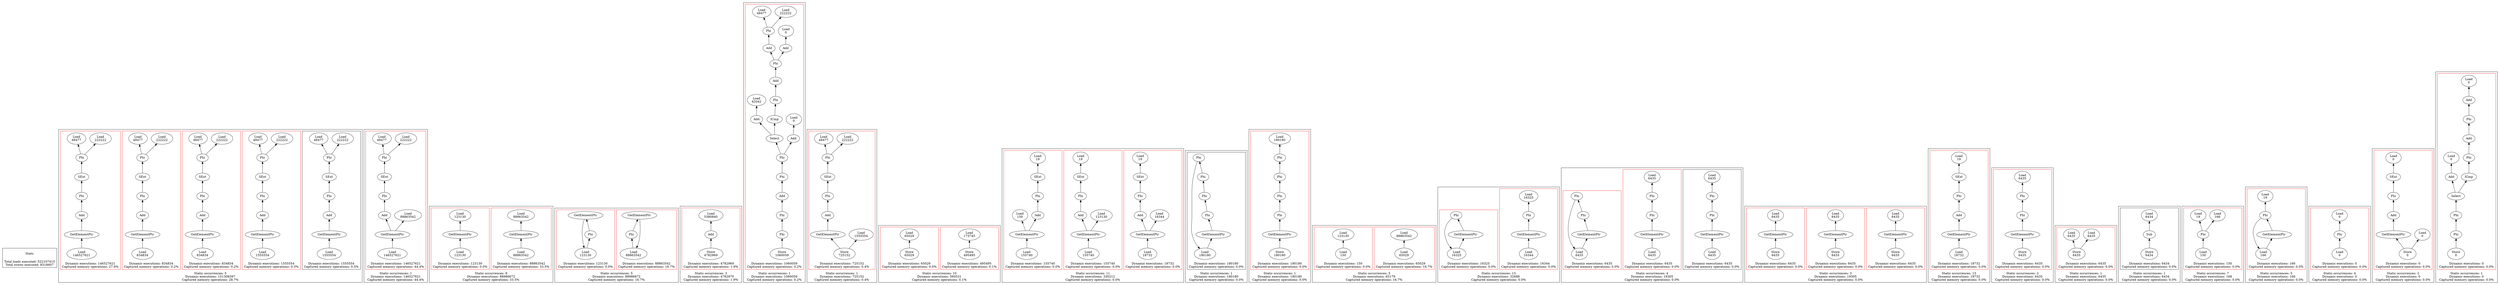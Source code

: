 strict digraph {
rankdir=BT
subgraph {
Stats [shape=plaintext]
cluster=true
label="Total loads executed: 522107415\nTotal stores executed: 8318607"
}
subgraph {
subgraph {
"0_0_366" [label="Phi"]
"0_0_360" [label="Load\n48477"]
"0_0_366" -> "0_0_360"
"0_0_401" [label="Add"]
"0_0_400" [label="Phi"]
"0_0_401" -> "0_0_400"
"0_0_402" [label="GetElementPtr"]
"0_0_402" -> "0_0_401"
{
rank=min
"0_0_403" [label="Load\n1555554"]
}
"0_0_403" -> "0_0_402"
"0_0_370" [label="SExt"]
"0_0_400" -> "0_0_370"
"0_0_523" [label="Load\n222222"]
"0_0_366" -> "0_0_523"
"0_0_370" -> "0_0_366"
cluster=true
label="Dynamic executions: 1555554\nCaptured memory operations: 0.3%"
}
subgraph {
{
rank=min
"0_1_405" [label="Load\n1555554"]
}
"0_1_404" [label="GetElementPtr"]
"0_1_405" -> "0_1_404"
"0_1_401" [label="Add"]
"0_1_404" -> "0_1_401"
"0_1_366" [label="Phi"]
"0_1_360" [label="Load\n48477"]
"0_1_366" -> "0_1_360"
"0_1_400" [label="Phi"]
"0_1_401" -> "0_1_400"
"0_1_370" [label="SExt"]
"0_1_400" -> "0_1_370"
"0_1_523" [label="Load\n222222"]
"0_1_366" -> "0_1_523"
"0_1_370" -> "0_1_366"
cluster=true
label="Dynamic executions: 1555554\nCaptured memory operations: 0.3%"
color=red
}
subgraph {
"0_2_366" [label="Phi"]
"0_2_360" [label="Load\n48477"]
"0_2_366" -> "0_2_360"
"0_2_418" [label="GetElementPtr"]
"0_2_417" [label="Add"]
"0_2_418" -> "0_2_417"
"0_2_414" [label="Phi"]
"0_2_417" -> "0_2_414"
"0_2_370" [label="SExt"]
"0_2_414" -> "0_2_370"
{
rank=min
"0_2_419" [label="Load\n834834"]
}
"0_2_419" -> "0_2_418"
"0_2_523" [label="Load\n222222"]
"0_2_366" -> "0_2_523"
"0_2_370" -> "0_2_366"
cluster=true
label="Dynamic executions: 834834\nCaptured memory operations: 0.2%"
color=red
}
subgraph {
"0_3_366" [label="Phi"]
"0_3_360" [label="Load\n48477"]
"0_3_366" -> "0_3_360"
"0_3_420" [label="GetElementPtr"]
"0_3_417" [label="Add"]
"0_3_420" -> "0_3_417"
"0_3_414" [label="Phi"]
"0_3_417" -> "0_3_414"
"0_3_370" [label="SExt"]
"0_3_414" -> "0_3_370"
{
rank=min
"0_3_421" [label="Load\n834834"]
}
"0_3_421" -> "0_3_420"
"0_3_523" [label="Load\n222222"]
"0_3_366" -> "0_3_523"
"0_3_370" -> "0_3_366"
cluster=true
label="Dynamic executions: 834834\nCaptured memory operations: 0.2%"
color=red
}
subgraph {
"0_4_460" [label="Add"]
"0_4_457" [label="Phi"]
"0_4_460" -> "0_4_457"
{
rank=min
"0_4_464" [label="Load\n146527621"]
}
"0_4_463" [label="GetElementPtr"]
"0_4_464" -> "0_4_463"
"0_4_366" [label="Phi"]
"0_4_360" [label="Load\n48477"]
"0_4_366" -> "0_4_360"
"0_4_463" -> "0_4_460"
"0_4_523" [label="Load\n222222"]
"0_4_366" -> "0_4_523"
"0_4_370" [label="SExt"]
"0_4_457" -> "0_4_370"
"0_4_370" -> "0_4_366"
cluster=true
label="Dynamic executions: 146527621\nCaptured memory operations: 27.6%"
color=red
}
cluster=true
label="Static occurrences: 5\nDynamic executions: 151308397\nCaptured memory operations: 28.7%"
}
subgraph {
subgraph {
"1_0_460" [label="Add"]
"1_0_457" [label="Phi"]
"1_0_460" -> "1_0_457"
"1_0_461" [label="GetElementPtr"]
"1_0_455" [label="Load\n88863542"]
"1_0_461" -> "1_0_455"
"1_0_366" [label="Phi"]
"1_0_360" [label="Load\n48477"]
"1_0_366" -> "1_0_360"
{
rank=min
"1_0_462" [label="Load\n146527621"]
}
"1_0_462" -> "1_0_461"
"1_0_461" -> "1_0_460"
"1_0_523" [label="Load\n222222"]
"1_0_366" -> "1_0_523"
"1_0_370" [label="SExt"]
"1_0_457" -> "1_0_370"
"1_0_370" -> "1_0_366"
cluster=true
label="Dynamic executions: 146527621\nCaptured memory operations: 44.4%"
color=red
}
cluster=true
label="Static occurrences: 1\nDynamic executions: 146527621\nCaptured memory operations: 44.4%"
}
subgraph {
subgraph {
"2_4_454" [label="GetElementPtr"]
"2_4_453" [label="Load\n88863542"]
"2_4_454" -> "2_4_453"
{
rank=min
"2_4_455" [label="Load\n88863542"]
}
"2_4_455" -> "2_4_454"
cluster=true
label="Dynamic executions: 88863542\nCaptured memory operations: 33.5%"
color=red
}
subgraph {
"2_7_1034" [label="GetElementPtr"]
"2_7_1033" [label="Load\n123130"]
"2_7_1034" -> "2_7_1033"
{
rank=min
"2_7_1035" [label="Load\n123130"]
}
"2_7_1035" -> "2_7_1034"
cluster=true
label="Dynamic executions: 123130\nCaptured memory operations: 0.0%"
color=red
}
cluster=true
label="Static occurrences: 8\nDynamic executions: 88986672\nCaptured memory operations: 33.5%"
}
subgraph {
subgraph {
{
rank=min
"3_1_453" [label="Load\n88863542"]
}
"3_1_452" [label="Phi"]
"3_1_453" -> "3_1_452"
"3_1_471" [label="GetElementPtr"]
"3_1_471" -> "3_1_453"
"3_1_452" -> "3_1_471"
cluster=true
label="Dynamic executions: 88863542\nCaptured memory operations: 16.7%"
color=red
}
subgraph {
"3_4_1032" [label="Phi"]
"3_4_1051" [label="GetElementPtr"]
"3_4_1032" -> "3_4_1051"
{
rank=min
"3_4_1033" [label="Load\n123130"]
}
"3_4_1033" -> "3_4_1032"
"3_4_1051" -> "3_4_1033"
cluster=true
label="Dynamic executions: 123130\nCaptured memory operations: 0.0%"
color=red
}
cluster=true
label="Static occurrences: 5\nDynamic executions: 88986672\nCaptured memory operations: 16.7%"
}
subgraph {
subgraph {
{
rank=min
"4_2_578" [label="Store\n4782969"]
}
"4_2_577" [label="Add"]
"4_2_578" -> "4_2_577"
"4_2_570" [label="Load\n5380840"]
"4_2_577" -> "4_2_570"
cluster=true
label="Dynamic executions: 4782969\nCaptured memory operations: 1.9%"
color=red
}
cluster=true
label="Static occurrences: 3\nDynamic executions: 4782970\nCaptured memory operations: 1.9%"
}
subgraph {
subgraph {
"5_0_518" [label="Phi"]
"5_0_516" [label="Add"]
"5_0_518" -> "5_0_516"
"5_0_519" [label="Phi"]
"5_0_515" [label="Select"]
"5_0_519" -> "5_0_515"
"5_0_514" [label="Add"]
"5_0_515" -> "5_0_514"
"5_0_366" [label="Phi"]
"5_0_360" [label="Load\n48477"]
"5_0_366" -> "5_0_360"
"5_0_373" [label="ICmp"]
"5_0_369" [label="Phi"]
"5_0_373" -> "5_0_369"
"5_0_359" [label="Phi"]
"5_0_528" [label="Add"]
"5_0_359" -> "5_0_528"
"5_0_485" [label="Add"]
"5_0_519" -> "5_0_485"
"5_0_368" [label="Phi"]
"5_0_368" -> "5_0_359"
"5_0_526" [label="Phi"]
"5_0_528" -> "5_0_526"
{
rank=min
"5_0_394" [label="Store\n1060059"]
}
"5_0_394" -> "5_0_368"
"5_0_526" -> "5_0_519"
"5_0_483" [label="Add"]
"5_0_482" [label="Load\n0"]
"5_0_483" -> "5_0_482"
"5_0_516" -> "5_0_366"
"5_0_522" [label="Add"]
"5_0_369" -> "5_0_522"
"5_0_515" -> "5_0_373"
"5_0_518" -> "5_0_483"
"5_0_523" [label="Load\n222222"]
"5_0_366" -> "5_0_523"
"5_0_522" -> "5_0_518"
"5_0_513" [label="Load\n42042"]
"5_0_514" -> "5_0_513"
"5_0_484" [label="Load\n0"]
"5_0_485" -> "5_0_484"
cluster=true
label="Dynamic executions: 1060059\nCaptured memory operations: 0.2%"
color=red
}
cluster=true
label="Static occurrences: 1\nDynamic executions: 1060059\nCaptured memory operations: 0.2%"
}
subgraph {
subgraph {
{
rank=min
"6_0_408" [label="Store\n725152"]
}
"6_0_402" [label="GetElementPtr"]
"6_0_408" -> "6_0_402"
"6_0_405" [label="Load\n1555554"]
"6_0_408" -> "6_0_405"
"6_0_366" [label="Phi"]
"6_0_360" [label="Load\n48477"]
"6_0_366" -> "6_0_360"
"6_0_401" [label="Add"]
"6_0_400" [label="Phi"]
"6_0_401" -> "6_0_400"
"6_0_402" -> "6_0_401"
"6_0_370" [label="SExt"]
"6_0_400" -> "6_0_370"
"6_0_523" [label="Load\n222222"]
"6_0_366" -> "6_0_523"
"6_0_370" -> "6_0_366"
cluster=true
label="Dynamic executions: 725152\nCaptured memory operations: 0.4%"
color=red
}
cluster=true
label="Static occurrences: 1\nDynamic executions: 725152\nCaptured memory operations: 0.4%"
}
subgraph {
subgraph {
{
rank=min
"7_1_388" [label="Store\n495495"]
}
"7_1_375" [label="Load\n173745"]
"7_1_388" -> "7_1_375"
cluster=true
label="Dynamic executions: 495495\nCaptured memory operations: 0.1%"
color=red
}
subgraph {
{
rank=min
"7_2_474" [label="Store\n65029"]
}
"7_2_473" [label="Load\n65029"]
"7_2_474" -> "7_2_473"
cluster=true
label="Dynamic executions: 65029\nCaptured memory operations: 0.0%"
color=red
}
cluster=true
label="Static occurrences: 10\nDynamic executions: 560531\nCaptured memory operations: 0.1%"
}
subgraph {
subgraph {
"8_8_1007" [label="GetElementPtr"]
"8_8_1006" [label="Add"]
"8_8_1007" -> "8_8_1006"
"8_8_1003" [label="Phi"]
"8_8_997" [label="SExt"]
"8_8_1003" -> "8_8_997"
{
rank=min
"8_8_1008" [label="Load\n18732"]
}
"8_8_1008" -> "8_8_1007"
"8_8_996" [label="Load\n19"]
"8_8_997" -> "8_8_996"
"8_8_1001" [label="Load\n16344"]
"8_8_1007" -> "8_8_1001"
"8_8_1006" -> "8_8_1003"
cluster=true
label="Dynamic executions: 18732\nCaptured memory operations: 0.0%"
color=red
}
subgraph {
"8_9_1041" [label="GetElementPtr"]
"8_9_1040" [label="Add"]
"8_9_1041" -> "8_9_1040"
"8_9_1037" [label="Phi"]
"8_9_997" [label="SExt"]
"8_9_1037" -> "8_9_997"
"8_9_1040" -> "8_9_1037"
"8_9_996" [label="Load\n19"]
"8_9_997" -> "8_9_996"
"8_9_1035" [label="Load\n123130"]
"8_9_1041" -> "8_9_1035"
{
rank=min
"8_9_1042" [label="Load\n155740"]
}
"8_9_1042" -> "8_9_1041"
cluster=true
label="Dynamic executions: 155740\nCaptured memory operations: 0.0%"
color=red
}
subgraph {
{
rank=min
"8_10_1044" [label="Load\n155740"]
}
"8_10_1043" [label="GetElementPtr"]
"8_10_1044" -> "8_10_1043"
"8_10_1030" [label="Load\n150"]
"8_10_1043" -> "8_10_1030"
"8_10_1037" [label="Phi"]
"8_10_997" [label="SExt"]
"8_10_1037" -> "8_10_997"
"8_10_1040" [label="Add"]
"8_10_1040" -> "8_10_1037"
"8_10_996" [label="Load\n19"]
"8_10_997" -> "8_10_996"
"8_10_1043" -> "8_10_1040"
cluster=true
label="Dynamic executions: 155740\nCaptured memory operations: 0.0%"
color=red
}
cluster=true
label="Static occurrences: 11\nDynamic executions: 330212\nCaptured memory operations: 0.0%"
}
subgraph {
subgraph {
"9_0_367" [label="Phi"]
"9_0_358" [label="Phi"]
"9_0_367" -> "9_0_358"
"9_0_520" [label="Phi"]
{
rank=min
"9_0_448" [label="Load\n180180"]
}
"9_0_520" -> "9_0_448"
"9_0_527" [label="Phi"]
"9_0_527" -> "9_0_520"
"9_0_430" [label="GetElementPtr"]
"9_0_430" -> "9_0_367"
"9_0_448" -> "9_0_430"
"9_0_358" -> "9_0_527"
cluster=true
label="Dynamic executions: 180180\nCaptured memory operations: 0.0%"
}
cluster=true
label="Static occurrences: 1\nDynamic executions: 180180\nCaptured memory operations: 0.0%"
}
subgraph {
subgraph {
"10_0_367" [label="Phi"]
"10_0_358" [label="Phi"]
"10_0_367" -> "10_0_358"
"10_0_520" [label="Phi"]
"10_0_448" [label="Load\n180180"]
"10_0_520" -> "10_0_448"
"10_0_527" [label="Phi"]
"10_0_527" -> "10_0_520"
{
rank=min
"10_0_431" [label="Store\n180180"]
}
"10_0_430" [label="GetElementPtr"]
"10_0_431" -> "10_0_430"
"10_0_430" -> "10_0_367"
"10_0_358" -> "10_0_527"
cluster=true
label="Dynamic executions: 180180\nCaptured memory operations: 0.0%"
color=red
}
cluster=true
label="Static occurrences: 1\nDynamic executions: 180180\nCaptured memory operations: 0.0%"
}
subgraph {
subgraph {
{
rank=min
"11_1_473" [label="Load\n65029"]
}
"11_1_453" [label="Load\n88863542"]
"11_1_473" -> "11_1_453"
cluster=true
label="Dynamic executions: 65029\nCaptured memory operations: 16.7%"
color=red
}
subgraph {
{
rank=min
"11_4_1053" [label="Load\n150"]
}
"11_4_1033" [label="Load\n123130"]
"11_4_1053" -> "11_4_1033"
cluster=true
label="Dynamic executions: 150\nCaptured memory operations: 0.0%"
color=red
}
cluster=true
label="Static occurrences: 5\nDynamic executions: 65179\nCaptured memory operations: 16.7%"
}
subgraph {
subgraph {
"12_10_1000" [label="GetElementPtr"]
"12_10_999" [label="Phi"]
"12_10_1000" -> "12_10_999"
"12_10_1019" [label="Load\n16325"]
"12_10_999" -> "12_10_1019"
{
rank=min
"12_10_1001" [label="Load\n16344"]
}
"12_10_1001" -> "12_10_1000"
cluster=true
label="Dynamic executions: 16344\nCaptured memory operations: 0.0%"
color=red
}
subgraph {
"12_11_1018" [label="GetElementPtr"]
"12_11_999" [label="Phi"]
"12_11_1018" -> "12_11_999"
{
rank=min
"12_11_1019" [label="Load\n16325"]
}
"12_11_999" -> "12_11_1019"
"12_11_1019" -> "12_11_1018"
cluster=true
label="Dynamic executions: 16325\nCaptured memory operations: 0.0%"
color=red
}
cluster=true
label="Static occurrences: 13\nDynamic executions: 32688\nCaptured memory operations: 0.0%"
}
subgraph {
subgraph {
"13_0_610" [label="GetElementPtr"]
"13_0_562" [label="Phi"]
"13_0_610" -> "13_0_562"
"13_0_678" [label="Phi"]
"13_0_643" [label="Load\n6435"]
"13_0_678" -> "13_0_643"
{
rank=min
"13_0_632" [label="Load\n6435"]
}
"13_0_632" -> "13_0_610"
"13_0_562" -> "13_0_678"
cluster=true
label="Dynamic executions: 6435\nCaptured memory operations: 0.0%"
}
subgraph {
"13_1_610" [label="GetElementPtr"]
"13_1_562" [label="Phi"]
"13_1_610" -> "13_1_562"
"13_1_678" [label="Phi"]
"13_1_643" [label="Load\n6435"]
"13_1_678" -> "13_1_643"
{
rank=min
"13_1_636" [label="Load\n6435"]
}
"13_1_636" -> "13_1_610"
"13_1_562" -> "13_1_678"
cluster=true
label="Dynamic executions: 6435\nCaptured memory operations: 0.0%"
color=red
}
subgraph {
"13_2_610" [label="GetElementPtr"]
"13_2_562" [label="Phi"]
"13_2_610" -> "13_2_562"
"13_2_678" [label="Phi"]
{
rank=min
"13_2_643" [label="Load\n6435"]
}
"13_2_678" -> "13_2_643"
"13_2_643" -> "13_2_610"
"13_2_562" -> "13_2_678"
cluster=true
label="Dynamic executions: 6435\nCaptured memory operations: 0.0%"
color=red
}
cluster=true
label="Static occurrences: 4\nDynamic executions: 19305\nCaptured memory operations: 0.0%"
}
subgraph {
subgraph {
"14_0_633" [label="GetElementPtr"]
"14_0_632" [label="Load\n6435"]
"14_0_633" -> "14_0_632"
{
rank=min
"14_0_634" [label="Store\n6435"]
}
"14_0_634" -> "14_0_633"
cluster=true
label="Dynamic executions: 6435\nCaptured memory operations: 0.0%"
color=red
}
subgraph {
"14_1_637" [label="GetElementPtr"]
"14_1_636" [label="Load\n6435"]
"14_1_637" -> "14_1_636"
{
rank=min
"14_1_638" [label="Store\n6435"]
}
"14_1_638" -> "14_1_637"
cluster=true
label="Dynamic executions: 6435\nCaptured memory operations: 0.0%"
color=red
}
subgraph {
"14_2_641" [label="GetElementPtr"]
"14_2_636" [label="Load\n6435"]
"14_2_641" -> "14_2_636"
{
rank=min
"14_2_642" [label="Store\n6435"]
}
"14_2_642" -> "14_2_641"
cluster=true
label="Dynamic executions: 6435\nCaptured memory operations: 0.0%"
color=red
}
cluster=true
label="Static occurrences: 3\nDynamic executions: 19305\nCaptured memory operations: 0.0%"
}
subgraph {
subgraph {
"15_12_1003" [label="Phi"]
"15_12_997" [label="SExt"]
"15_12_1003" -> "15_12_997"
"15_12_1009" [label="GetElementPtr"]
"15_12_1006" [label="Add"]
"15_12_1009" -> "15_12_1006"
"15_12_996" [label="Load\n19"]
"15_12_997" -> "15_12_996"
{
rank=min
"15_12_1010" [label="Load\n18732"]
}
"15_12_1010" -> "15_12_1009"
"15_12_1006" -> "15_12_1003"
cluster=true
label="Dynamic executions: 18732\nCaptured memory operations: 0.0%"
color=red
}
cluster=true
label="Static occurrences: 13\nDynamic executions: 18732\nCaptured memory operations: 0.0%"
}
subgraph {
subgraph {
"16_0_610" [label="GetElementPtr"]
"16_0_562" [label="Phi"]
"16_0_610" -> "16_0_562"
"16_0_678" [label="Phi"]
"16_0_643" [label="Load\n6435"]
"16_0_678" -> "16_0_643"
{
rank=min
"16_0_611" [label="Store\n6435"]
}
"16_0_611" -> "16_0_610"
"16_0_562" -> "16_0_678"
cluster=true
label="Dynamic executions: 6435\nCaptured memory operations: 0.0%"
color=red
}
cluster=true
label="Static occurrences: 2\nDynamic executions: 6435\nCaptured memory operations: 0.0%"
}
subgraph {
subgraph {
{
rank=min
"17_0_640" [label="Store\n6435"]
}
"17_0_636" [label="Load\n6435"]
"17_0_640" -> "17_0_636"
"17_0_639" [label="Load\n6435"]
"17_0_640" -> "17_0_639"
cluster=true
label="Dynamic executions: 6435\nCaptured memory operations: 0.0%"
color=red
}
cluster=true
label="Static occurrences: 1\nDynamic executions: 6435\nCaptured memory operations: 0.0%"
}
subgraph {
subgraph {
"18_0_537" [label="Sub"]
"18_0_536" [label="Load\n6434"]
"18_0_537" -> "18_0_536"
{
rank=min
"18_0_538" [label="Store\n6434"]
}
"18_0_538" -> "18_0_537"
cluster=true
label="Dynamic executions: 6434\nCaptured memory operations: 0.0%"
}
cluster=true
label="Static occurrences: 1\nDynamic executions: 6434\nCaptured memory operations: 0.0%"
}
subgraph {
subgraph {
"19_5_1025" [label="Phi"]
"19_5_1022" [label="Load\n19"]
"19_5_1025" -> "19_5_1022"
{
rank=min
"19_5_1030" [label="Load\n150"]
}
"19_5_1030" -> "19_5_1025"
"19_5_1027" [label="Load\n166"]
"19_5_1025" -> "19_5_1027"
cluster=true
label="Dynamic executions: 150\nCaptured memory operations: 0.0%"
color=red
}
cluster=true
label="Static occurrences: 7\nDynamic executions: 168\nCaptured memory operations: 0.0%"
}
subgraph {
subgraph {
"20_4_1026" [label="GetElementPtr"]
"20_4_1025" [label="Phi"]
"20_4_1026" -> "20_4_1025"
{
rank=min
"20_4_1027" [label="Load\n166"]
}
"20_4_1027" -> "20_4_1026"
"20_4_1022" [label="Load\n19"]
"20_4_1025" -> "20_4_1022"
"20_4_1025" -> "20_4_1027"
cluster=true
label="Dynamic executions: 166\nCaptured memory operations: 0.0%"
color=red
}
cluster=true
label="Static occurrences: 5\nDynamic executions: 166\nCaptured memory operations: 0.0%"
}
subgraph {
subgraph {
"21_0_197" [label="Phi"]
"21_0_222" [label="Load\n0"]
"21_0_197" -> "21_0_222"
{
rank=min
"21_0_198" [label="Load\n0"]
}
"21_0_198" -> "21_0_197"
cluster=true
label="Dynamic executions: 0\nCaptured memory operations: 0.0%"
color=red
}
cluster=true
label="Static occurrences: 4\nDynamic executions: 0\nCaptured memory operations: 0.0%"
}
subgraph {
subgraph {
"22_0_51" [label="GetElementPtr"]
"22_0_50" [label="Add"]
"22_0_51" -> "22_0_50"
"22_0_49" [label="Phi"]
"22_0_47" [label="SExt"]
"22_0_49" -> "22_0_47"
"22_0_50" -> "22_0_49"
"22_0_44" [label="Load\n0"]
"22_0_47" -> "22_0_44"
{
rank=min
"22_0_57" [label="Store\n0"]
}
"22_0_57" -> "22_0_51"
"22_0_54" [label="Load\n0"]
"22_0_57" -> "22_0_54"
cluster=true
label="Dynamic executions: 0\nCaptured memory operations: 0.0%"
color=red
}
cluster=true
label="Static occurrences: 2\nDynamic executions: 0\nCaptured memory operations: 0.0%"
}
subgraph {
subgraph {
{
rank=min
"23_0_732" [label="Store\n0"]
}
"23_0_710" [label="Phi"]
"23_0_732" -> "23_0_710"
"23_0_783" [label="Add"]
"23_0_779" [label="Phi"]
"23_0_783" -> "23_0_779"
"23_0_697" [label="Add"]
"23_0_691" [label="Load\n0"]
"23_0_697" -> "23_0_691"
"23_0_779" -> "23_0_697"
"23_0_777" [label="Select"]
"23_0_696" [label="Add"]
"23_0_777" -> "23_0_696"
"23_0_780" [label="Phi"]
"23_0_780" -> "23_0_777"
"23_0_713" [label="ICmp"]
"23_0_777" -> "23_0_713"
"23_0_711" [label="Phi"]
"23_0_713" -> "23_0_711"
"23_0_710" -> "23_0_780"
"23_0_711" -> "23_0_783"
"23_0_688" [label="Load\n0"]
"23_0_696" -> "23_0_688"
cluster=true
label="Dynamic executions: 0\nCaptured memory operations: 0.0%"
color=red
}
cluster=true
label="Static occurrences: 1\nDynamic executions: 0\nCaptured memory operations: 0.0%"
}
}
